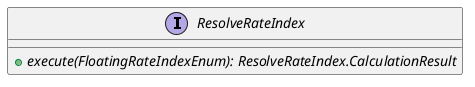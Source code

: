 @startuml

    interface ResolveRateIndex [[ResolveRateIndex.html]] {
        {abstract} +execute(FloatingRateIndexEnum): ResolveRateIndex.CalculationResult
    }

@enduml
